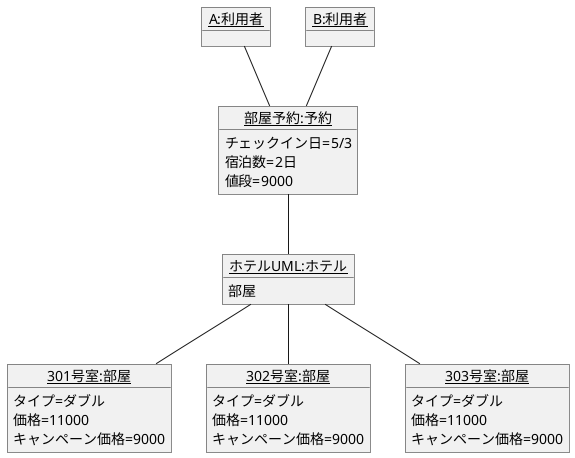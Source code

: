 @startuml ho
object "<u>ホテルUML:ホテル</u>" as  hotel{
    部屋
}
object "<u>301号室:部屋</u>" as roominfo1{
    タイプ=ダブル
    価格=11000
    キャンペーン価格=9000
}
object "<u>302号室:部屋</u>" as roominfo2{
    タイプ=ダブル
    価格=11000
    キャンペーン価格=9000
}
object "<u>303号室:部屋</u>" as roominfo3{
    タイプ=ダブル
    価格=11000
    キャンペーン価格=9000
}
object "<u>部屋予約:予約</u>" as ro {
チェックイン日=5/3
宿泊数=2日
値段=9000
}
object "<u>A:利用者</u>" as a {
}
object "<u>B:利用者</u>" as b {
}
a -- ro
b -- ro
ro -- hotel

hotel -- roominfo1
hotel -- roominfo3
hotel -- roominfo2
@enduml